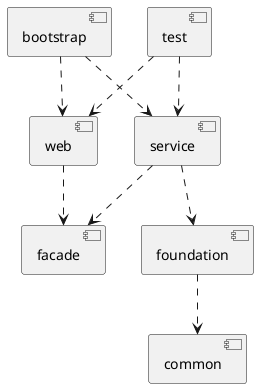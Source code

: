 @startuml submodule

[facade]
[service]
[foundation]
[common]
[web]
[bootstrap]
[test]

service -.> foundation
service -.> facade

foundation -.> common

web -.> facade

test -.> web
test -.> service

bootstrap -.> web
bootstrap -.> service


@enduml